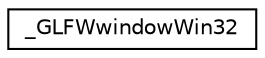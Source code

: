 digraph "Graphical Class Hierarchy"
{
 // LATEX_PDF_SIZE
  edge [fontname="Helvetica",fontsize="10",labelfontname="Helvetica",labelfontsize="10"];
  node [fontname="Helvetica",fontsize="10",shape=record];
  rankdir="LR";
  Node0 [label="_GLFWwindowWin32",height=0.2,width=0.4,color="black", fillcolor="white", style="filled",URL="$struct__GLFWwindowWin32.html",tooltip=" "];
}
